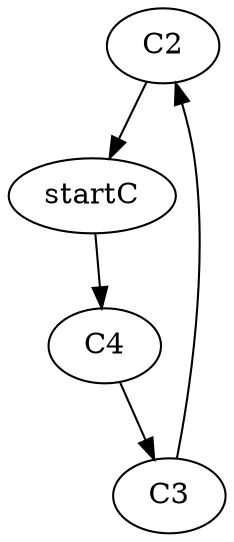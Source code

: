 digraph G {
  "C2";
  "C3";
  "C4";
  "startC";
  "C2" -> "startC";
  "C3" -> "C2";
  "C4" -> "C3";
  "startC" -> "C4";
}